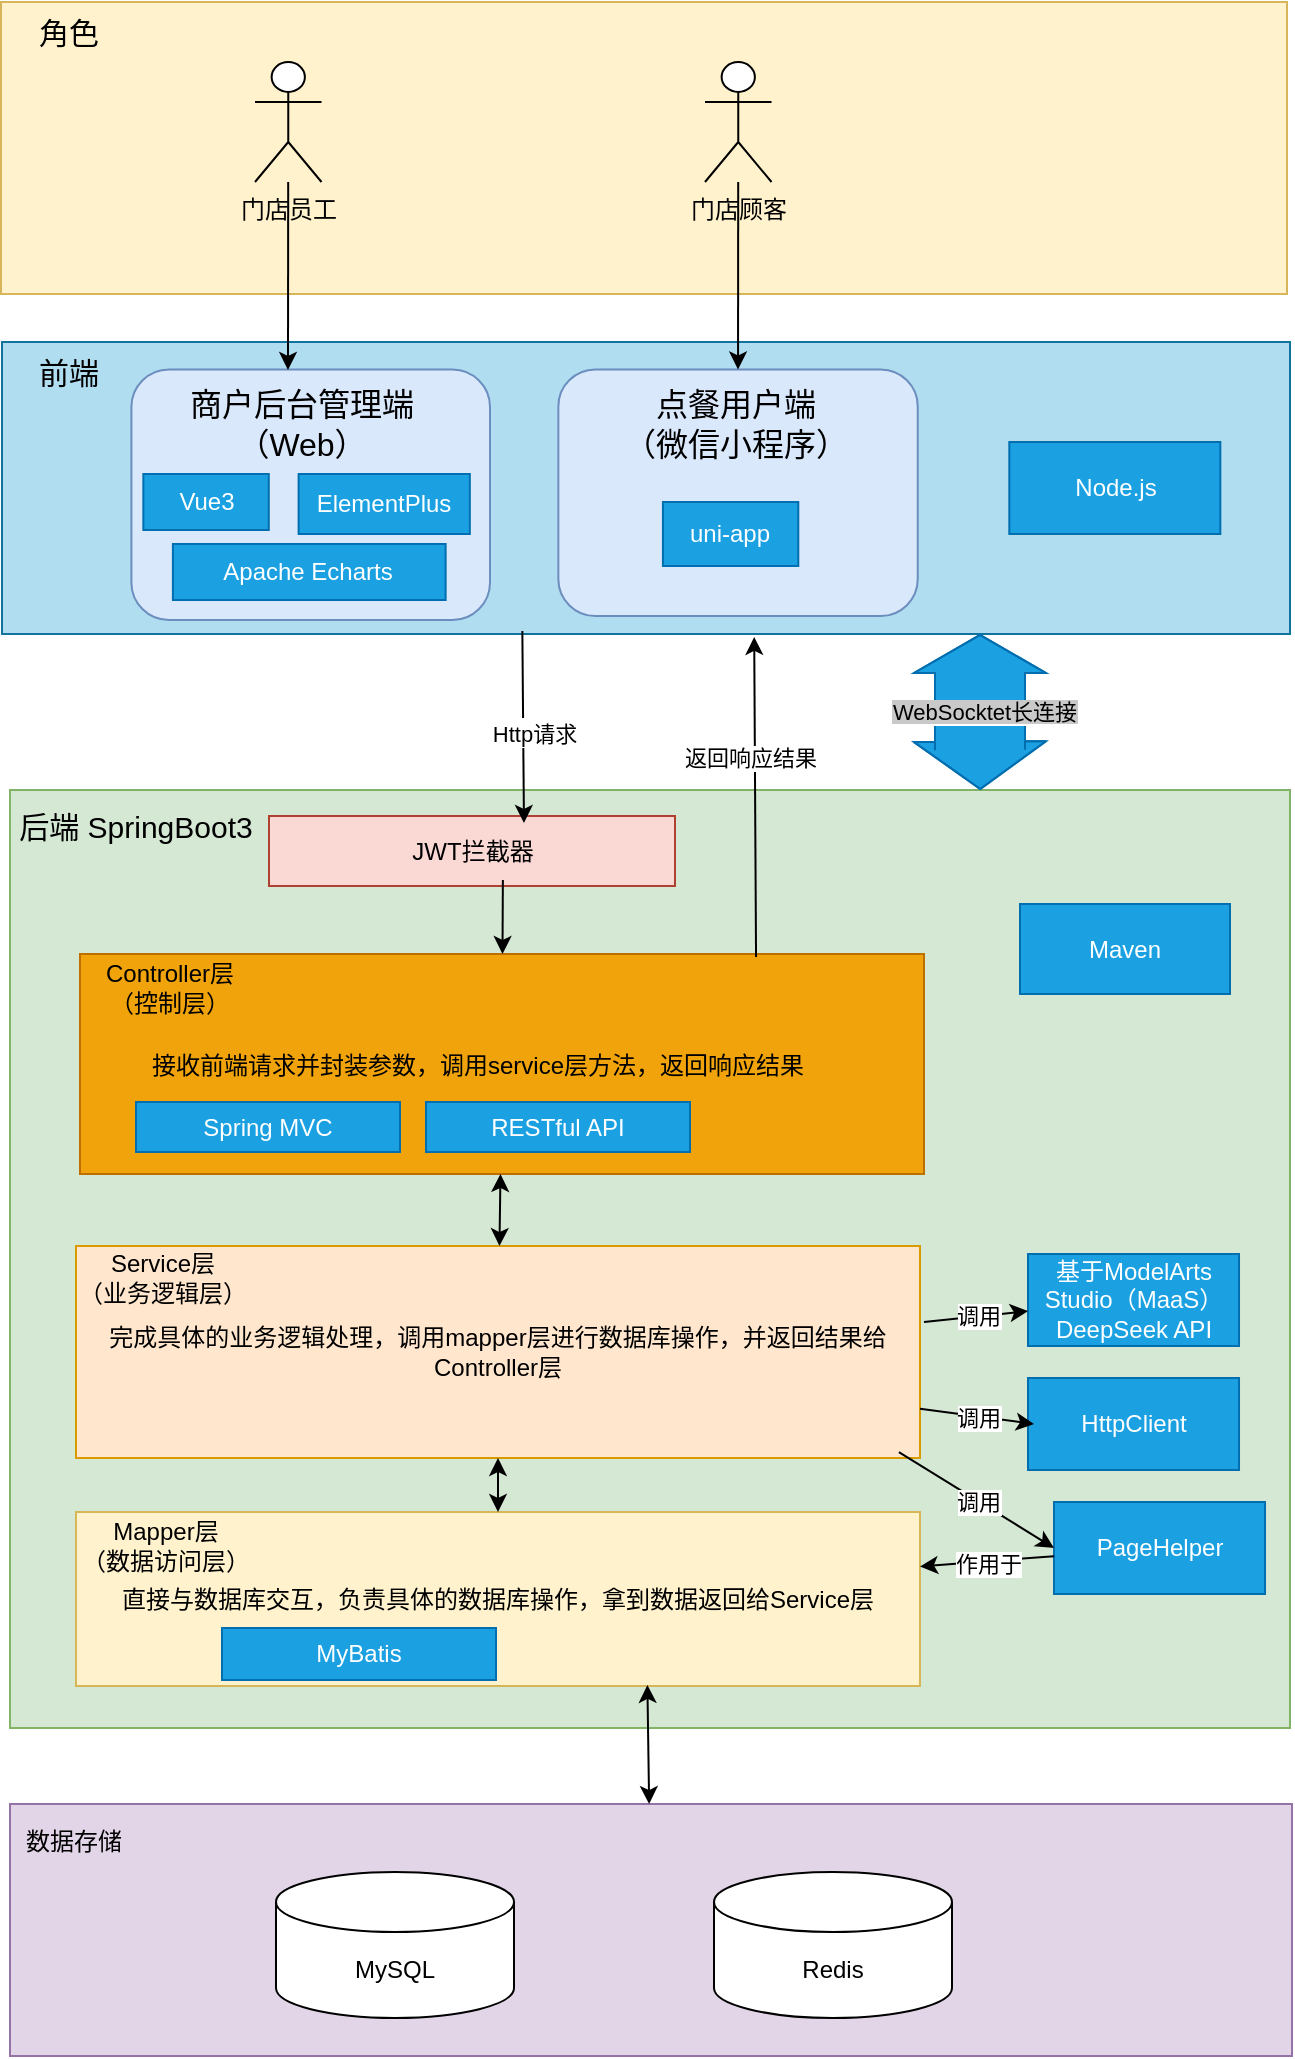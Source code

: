 <mxfile version="28.1.1">
  <diagram name="第 1 页" id="5mCxrqloH2qk-mehDYs9">
    <mxGraphModel dx="778" dy="540" grid="0" gridSize="10" guides="1" tooltips="1" connect="1" arrows="1" fold="1" page="1" pageScale="1" pageWidth="827" pageHeight="1169" math="0" shadow="0">
      <root>
        <mxCell id="0" />
        <mxCell id="1" parent="0" />
        <mxCell id="SMb74sRTpoAXpH5g-2Ui-11" value="" style="group;fillColor=#fff2cc;strokeColor=#d6b656;" parent="1" vertex="1" connectable="0">
          <mxGeometry x="95.5" y="14" width="643" height="146" as="geometry" />
        </mxCell>
        <mxCell id="SMb74sRTpoAXpH5g-2Ui-1" value="" style="rounded=0;whiteSpace=wrap;html=1;fillColor=#fff2cc;strokeColor=#d6b656;" parent="SMb74sRTpoAXpH5g-2Ui-11" vertex="1">
          <mxGeometry width="643" height="146" as="geometry" />
        </mxCell>
        <mxCell id="SMb74sRTpoAXpH5g-2Ui-5" value="&lt;font style=&quot;font-size: 15px;&quot;&gt;角色&lt;/font&gt;" style="text;html=1;align=center;verticalAlign=middle;whiteSpace=wrap;rounded=0;" parent="SMb74sRTpoAXpH5g-2Ui-11" vertex="1">
          <mxGeometry width="66.517" height="30" as="geometry" />
        </mxCell>
        <mxCell id="HpwkEJ6FR9tNtZJogCfC-5" value="门店员工" style="shape=umlActor;verticalLabelPosition=bottom;verticalAlign=top;html=1;outlineConnect=0;" vertex="1" parent="SMb74sRTpoAXpH5g-2Ui-11">
          <mxGeometry x="127.0" y="30" width="33.259" height="60" as="geometry" />
        </mxCell>
        <mxCell id="HpwkEJ6FR9tNtZJogCfC-6" value="门店顾客&lt;div&gt;&lt;br&gt;&lt;/div&gt;" style="shape=umlActor;verticalLabelPosition=bottom;verticalAlign=top;html=1;outlineConnect=0;" vertex="1" parent="SMb74sRTpoAXpH5g-2Ui-11">
          <mxGeometry x="352.0" y="30" width="33.259" height="60" as="geometry" />
        </mxCell>
        <mxCell id="HpwkEJ6FR9tNtZJogCfC-1" value="" style="group;fillColor=#dae8fc;strokeColor=#6c8ebf;" vertex="1" connectable="0" parent="1">
          <mxGeometry x="96" y="184" width="644" height="146" as="geometry" />
        </mxCell>
        <mxCell id="HpwkEJ6FR9tNtZJogCfC-2" value="" style="rounded=0;whiteSpace=wrap;html=1;fillColor=#b1ddf0;strokeColor=#10739e;" vertex="1" parent="HpwkEJ6FR9tNtZJogCfC-1">
          <mxGeometry width="644.0" height="146" as="geometry" />
        </mxCell>
        <mxCell id="HpwkEJ6FR9tNtZJogCfC-3" value="&lt;font style=&quot;font-size: 15px;&quot;&gt;前端&lt;/font&gt;" style="text;html=1;align=center;verticalAlign=middle;whiteSpace=wrap;rounded=0;" vertex="1" parent="HpwkEJ6FR9tNtZJogCfC-1">
          <mxGeometry width="66.621" height="30" as="geometry" />
        </mxCell>
        <mxCell id="HpwkEJ6FR9tNtZJogCfC-4" value="" style="rounded=1;whiteSpace=wrap;html=1;fillColor=#dae8fc;strokeColor=#6c8ebf;movable=0;resizable=0;rotatable=0;deletable=0;editable=0;locked=1;connectable=0;" vertex="1" parent="HpwkEJ6FR9tNtZJogCfC-1">
          <mxGeometry x="64.7" y="13.75" width="179.3" height="125.25" as="geometry" />
        </mxCell>
        <mxCell id="HpwkEJ6FR9tNtZJogCfC-15" value="&lt;font style=&quot;font-size: 16px;&quot;&gt;商户后台管理端（Web）&lt;/font&gt;" style="text;html=1;align=center;verticalAlign=middle;whiteSpace=wrap;rounded=0;" vertex="1" parent="HpwkEJ6FR9tNtZJogCfC-1">
          <mxGeometry x="75.811" y="22" width="147.676" height="37" as="geometry" />
        </mxCell>
        <mxCell id="HpwkEJ6FR9tNtZJogCfC-24" value="" style="rounded=1;whiteSpace=wrap;html=1;fillColor=#dae8fc;strokeColor=#6c8ebf;" vertex="1" parent="HpwkEJ6FR9tNtZJogCfC-1">
          <mxGeometry x="278.174" y="13.75" width="179.693" height="123.25" as="geometry" />
        </mxCell>
        <mxCell id="HpwkEJ6FR9tNtZJogCfC-25" value="&lt;span style=&quot;font-size: 16px;&quot;&gt;点餐用户端&lt;/span&gt;&lt;div&gt;&lt;span style=&quot;font-size: 16px;&quot;&gt;（微信小程序）&lt;/span&gt;&lt;/div&gt;" style="text;html=1;align=center;verticalAlign=middle;whiteSpace=wrap;rounded=0;" vertex="1" parent="HpwkEJ6FR9tNtZJogCfC-1">
          <mxGeometry x="292.637" y="22" width="147.676" height="37" as="geometry" />
        </mxCell>
        <mxCell id="HpwkEJ6FR9tNtZJogCfC-27" value="Vue3" style="rounded=0;whiteSpace=wrap;html=1;fillColor=#1ba1e2;strokeColor=#006EAF;fontColor=#ffffff;" vertex="1" parent="HpwkEJ6FR9tNtZJogCfC-1">
          <mxGeometry x="70.671" y="66" width="62.708" height="28" as="geometry" />
        </mxCell>
        <mxCell id="HpwkEJ6FR9tNtZJogCfC-28" value="ElementPlus" style="rounded=0;whiteSpace=wrap;html=1;fillColor=#1ba1e2;strokeColor=#006EAF;fontColor=#ffffff;" vertex="1" parent="HpwkEJ6FR9tNtZJogCfC-1">
          <mxGeometry x="148.309" y="66" width="85.601" height="30" as="geometry" />
        </mxCell>
        <mxCell id="HpwkEJ6FR9tNtZJogCfC-48" value="Apache Echarts" style="rounded=0;whiteSpace=wrap;html=1;fillColor=#1ba1e2;strokeColor=#006EAF;fontColor=#ffffff;" vertex="1" parent="HpwkEJ6FR9tNtZJogCfC-1">
          <mxGeometry x="85.452" y="101" width="136.365" height="28" as="geometry" />
        </mxCell>
        <mxCell id="HpwkEJ6FR9tNtZJogCfC-51" value="uni-app" style="rounded=0;whiteSpace=wrap;html=1;fillColor=#1ba1e2;strokeColor=#006EAF;fontColor=#ffffff;" vertex="1" parent="HpwkEJ6FR9tNtZJogCfC-1">
          <mxGeometry x="330.461" y="80" width="67.685" height="32" as="geometry" />
        </mxCell>
        <mxCell id="HpwkEJ6FR9tNtZJogCfC-53" value="Node.js" style="rounded=0;whiteSpace=wrap;html=1;fillColor=#1ba1e2;strokeColor=#006EAF;fontColor=#ffffff;" vertex="1" parent="HpwkEJ6FR9tNtZJogCfC-1">
          <mxGeometry x="503.654" y="50" width="105.509" height="46" as="geometry" />
        </mxCell>
        <mxCell id="HpwkEJ6FR9tNtZJogCfC-56" value="" style="rounded=0;whiteSpace=wrap;html=1;fillColor=#d5e8d4;strokeColor=#82b366;" vertex="1" parent="1">
          <mxGeometry x="100" y="408" width="640" height="469" as="geometry" />
        </mxCell>
        <mxCell id="HpwkEJ6FR9tNtZJogCfC-57" value="&lt;font style=&quot;font-size: 15px;&quot;&gt;后端 SpringBoot3&lt;/font&gt;" style="text;html=1;align=center;verticalAlign=middle;whiteSpace=wrap;rounded=0;" vertex="1" parent="1">
          <mxGeometry x="95.5" y="399" width="134" height="53" as="geometry" />
        </mxCell>
        <mxCell id="HpwkEJ6FR9tNtZJogCfC-63" value="" style="group;fillColor=#f0a30a;strokeColor=#BD7000;fontColor=#000000;" vertex="1" connectable="0" parent="1">
          <mxGeometry x="135" y="490" width="422" height="110" as="geometry" />
        </mxCell>
        <mxCell id="HpwkEJ6FR9tNtZJogCfC-59" value="&lt;div style=&quot;language:zh-CN;line-height:150%;margin-top:0pt;margin-bottom:0pt;&amp;lt;br/&amp;gt;margin-left:.25in;text-indent:-.25in;text-align:left;direction:ltr;unicode-bidi:&amp;lt;br/&amp;gt;embed;mso-line-break-override:none;word-break:normal;punctuation-wrap:hanging&quot;&gt;接收前端请求并封装参数，调用service层方法，返回响应结果&lt;/div&gt;" style="rounded=0;whiteSpace=wrap;html=1;fillColor=#f0a30a;strokeColor=#BD7000;fontColor=#000000;" vertex="1" parent="HpwkEJ6FR9tNtZJogCfC-63">
          <mxGeometry width="422" height="110" as="geometry" />
        </mxCell>
        <mxCell id="HpwkEJ6FR9tNtZJogCfC-61" value="Controller层（控制层）" style="text;html=1;align=center;verticalAlign=middle;whiteSpace=wrap;rounded=0;" vertex="1" parent="HpwkEJ6FR9tNtZJogCfC-63">
          <mxGeometry x="4" y="4" width="82" height="26" as="geometry" />
        </mxCell>
        <mxCell id="HpwkEJ6FR9tNtZJogCfC-90" value="Spring MVC" style="rounded=0;whiteSpace=wrap;html=1;fillColor=#1ba1e2;strokeColor=#006EAF;fontColor=#ffffff;" vertex="1" parent="HpwkEJ6FR9tNtZJogCfC-63">
          <mxGeometry x="28" y="74" width="132" height="25" as="geometry" />
        </mxCell>
        <mxCell id="HpwkEJ6FR9tNtZJogCfC-99" value="RESTful API" style="rounded=0;whiteSpace=wrap;html=1;fillColor=#1ba1e2;strokeColor=#006EAF;fontColor=#ffffff;" vertex="1" parent="HpwkEJ6FR9tNtZJogCfC-63">
          <mxGeometry x="173" y="74" width="132" height="25" as="geometry" />
        </mxCell>
        <mxCell id="HpwkEJ6FR9tNtZJogCfC-64" value="" style="group" vertex="1" connectable="0" parent="1">
          <mxGeometry x="135" y="630" width="422" height="112" as="geometry" />
        </mxCell>
        <mxCell id="HpwkEJ6FR9tNtZJogCfC-65" value="&lt;div&gt;&lt;span style=&quot;background-color: transparent; color: light-dark(rgb(0, 0, 0), rgb(255, 255, 255));&quot;&gt;完成具体的业务逻辑处理，调用mapper层进行数据库操作，并返回结果给Controller层&lt;/span&gt;&lt;/div&gt;" style="rounded=0;whiteSpace=wrap;html=1;fillColor=#ffe6cc;strokeColor=#d79b00;" vertex="1" parent="HpwkEJ6FR9tNtZJogCfC-64">
          <mxGeometry x="-2" y="6" width="422" height="106" as="geometry" />
        </mxCell>
        <mxCell id="HpwkEJ6FR9tNtZJogCfC-66" value="Service层&lt;div&gt;（业务逻辑层）&lt;/div&gt;" style="text;html=1;align=center;verticalAlign=middle;whiteSpace=wrap;rounded=0;" vertex="1" parent="HpwkEJ6FR9tNtZJogCfC-64">
          <mxGeometry x="-5" y="10" width="93" height="24" as="geometry" />
        </mxCell>
        <mxCell id="HpwkEJ6FR9tNtZJogCfC-67" value="" style="group" vertex="1" connectable="0" parent="1">
          <mxGeometry x="133" y="765" width="422" height="91" as="geometry" />
        </mxCell>
        <mxCell id="HpwkEJ6FR9tNtZJogCfC-68" value="直接与数据库交互，负责具体的数据库操作，拿到数据返回给Service层" style="rounded=0;whiteSpace=wrap;html=1;fillColor=#fff2cc;strokeColor=#d6b656;" vertex="1" parent="HpwkEJ6FR9tNtZJogCfC-67">
          <mxGeometry y="4" width="422" height="87" as="geometry" />
        </mxCell>
        <mxCell id="HpwkEJ6FR9tNtZJogCfC-69" value="Mapper层&lt;div&gt;（数据访问层）&lt;/div&gt;" style="text;html=1;align=center;verticalAlign=middle;whiteSpace=wrap;rounded=0;" vertex="1" parent="HpwkEJ6FR9tNtZJogCfC-67">
          <mxGeometry x="-2" y="8" width="94" height="26" as="geometry" />
        </mxCell>
        <mxCell id="HpwkEJ6FR9tNtZJogCfC-89" value="MyBatis" style="rounded=0;whiteSpace=wrap;html=1;fillColor=#1ba1e2;fontColor=#ffffff;strokeColor=#006EAF;" vertex="1" parent="HpwkEJ6FR9tNtZJogCfC-67">
          <mxGeometry x="73" y="62" width="137" height="26" as="geometry" />
        </mxCell>
        <mxCell id="HpwkEJ6FR9tNtZJogCfC-78" value="JWT拦截器" style="rounded=0;whiteSpace=wrap;html=1;fillColor=#fad9d5;strokeColor=#ae4132;" vertex="1" parent="1">
          <mxGeometry x="229.5" y="421" width="203" height="35" as="geometry" />
        </mxCell>
        <mxCell id="HpwkEJ6FR9tNtZJogCfC-85" value="基于ModelArts Studio（MaaS） DeepSeek API" style="rounded=0;whiteSpace=wrap;html=1;fillColor=#1ba1e2;strokeColor=#006EAF;fontColor=#ffffff;" vertex="1" parent="1">
          <mxGeometry x="609" y="640" width="105.509" height="46" as="geometry" />
        </mxCell>
        <mxCell id="HpwkEJ6FR9tNtZJogCfC-102" value="" style="shape=flexArrow;endArrow=classic;startArrow=classic;html=1;rounded=0;width=45;startSize=7.56;fillColor=#1ba1e2;strokeColor=#006EAF;labelBackgroundColor=#DDDDDD;" edge="1" parent="1">
          <mxGeometry width="100" height="100" relative="1" as="geometry">
            <mxPoint x="585.127" y="408" as="sourcePoint" />
            <mxPoint x="585" y="330" as="targetPoint" />
            <Array as="points">
              <mxPoint x="585" y="388" />
            </Array>
          </mxGeometry>
        </mxCell>
        <mxCell id="HpwkEJ6FR9tNtZJogCfC-104" value="&lt;span style=&quot;background-color: rgb(201, 201, 201);&quot;&gt;WebSocktet长连接&lt;/span&gt;" style="edgeLabel;html=1;align=center;verticalAlign=middle;resizable=0;points=[];" vertex="1" connectable="0" parent="HpwkEJ6FR9tNtZJogCfC-102">
          <mxGeometry x="-0.103" y="-5" relative="1" as="geometry">
            <mxPoint x="-3" y="-4" as="offset" />
          </mxGeometry>
        </mxCell>
        <mxCell id="HpwkEJ6FR9tNtZJogCfC-105" value="" style="endArrow=classic;html=1;rounded=0;entryX=0.628;entryY=0.1;entryDx=0;entryDy=0;entryPerimeter=0;exitX=0.404;exitY=0.99;exitDx=0;exitDy=0;exitPerimeter=0;" edge="1" parent="1" source="HpwkEJ6FR9tNtZJogCfC-2" target="HpwkEJ6FR9tNtZJogCfC-78">
          <mxGeometry width="50" height="50" relative="1" as="geometry">
            <mxPoint x="345" y="334" as="sourcePoint" />
            <mxPoint x="404" y="239" as="targetPoint" />
          </mxGeometry>
        </mxCell>
        <mxCell id="HpwkEJ6FR9tNtZJogCfC-106" value="Text" style="edgeLabel;html=1;align=center;verticalAlign=middle;resizable=0;points=[];" vertex="1" connectable="0" parent="HpwkEJ6FR9tNtZJogCfC-105">
          <mxGeometry x="0.024" y="1" relative="1" as="geometry">
            <mxPoint as="offset" />
          </mxGeometry>
        </mxCell>
        <mxCell id="HpwkEJ6FR9tNtZJogCfC-107" value="Http请求" style="edgeLabel;html=1;align=center;verticalAlign=middle;resizable=0;points=[];" vertex="1" connectable="0" parent="HpwkEJ6FR9tNtZJogCfC-105">
          <mxGeometry x="0.068" y="5" relative="1" as="geometry">
            <mxPoint as="offset" />
          </mxGeometry>
        </mxCell>
        <mxCell id="HpwkEJ6FR9tNtZJogCfC-109" value="" style="endArrow=classic;html=1;rounded=0;exitX=0.801;exitY=0.014;exitDx=0;exitDy=0;exitPerimeter=0;entryX=0.584;entryY=1.01;entryDx=0;entryDy=0;entryPerimeter=0;" edge="1" parent="1" source="HpwkEJ6FR9tNtZJogCfC-59" target="HpwkEJ6FR9tNtZJogCfC-2">
          <mxGeometry width="50" height="50" relative="1" as="geometry">
            <mxPoint x="354" y="289" as="sourcePoint" />
            <mxPoint x="404" y="239" as="targetPoint" />
          </mxGeometry>
        </mxCell>
        <mxCell id="HpwkEJ6FR9tNtZJogCfC-110" value="返回响应结果" style="edgeLabel;html=1;align=center;verticalAlign=middle;resizable=0;points=[];" vertex="1" connectable="0" parent="HpwkEJ6FR9tNtZJogCfC-109">
          <mxGeometry x="0.251" y="3" relative="1" as="geometry">
            <mxPoint as="offset" />
          </mxGeometry>
        </mxCell>
        <mxCell id="HpwkEJ6FR9tNtZJogCfC-114" value="" style="endArrow=classic;html=1;rounded=0;" edge="1" parent="1" target="HpwkEJ6FR9tNtZJogCfC-85">
          <mxGeometry width="50" height="50" relative="1" as="geometry">
            <mxPoint x="557" y="674" as="sourcePoint" />
            <mxPoint x="404" y="739" as="targetPoint" />
          </mxGeometry>
        </mxCell>
        <mxCell id="HpwkEJ6FR9tNtZJogCfC-115" value="调用" style="edgeLabel;html=1;align=center;verticalAlign=middle;resizable=0;points=[];" vertex="1" connectable="0" parent="HpwkEJ6FR9tNtZJogCfC-114">
          <mxGeometry x="0.023" relative="1" as="geometry">
            <mxPoint as="offset" />
          </mxGeometry>
        </mxCell>
        <mxCell id="HpwkEJ6FR9tNtZJogCfC-118" value="HttpClient" style="rounded=0;whiteSpace=wrap;html=1;fillColor=#1ba1e2;strokeColor=#006EAF;fontColor=#ffffff;" vertex="1" parent="1">
          <mxGeometry x="609" y="702" width="105.509" height="46" as="geometry" />
        </mxCell>
        <mxCell id="HpwkEJ6FR9tNtZJogCfC-119" value="" style="endArrow=classic;html=1;rounded=0;" edge="1" parent="1" source="HpwkEJ6FR9tNtZJogCfC-65">
          <mxGeometry width="50" height="50" relative="1" as="geometry">
            <mxPoint x="580" y="736" as="sourcePoint" />
            <mxPoint x="612" y="725" as="targetPoint" />
          </mxGeometry>
        </mxCell>
        <mxCell id="HpwkEJ6FR9tNtZJogCfC-120" value="调用" style="edgeLabel;html=1;align=center;verticalAlign=middle;resizable=0;points=[];" vertex="1" connectable="0" parent="HpwkEJ6FR9tNtZJogCfC-119">
          <mxGeometry x="0.023" relative="1" as="geometry">
            <mxPoint as="offset" />
          </mxGeometry>
        </mxCell>
        <mxCell id="HpwkEJ6FR9tNtZJogCfC-121" value="" style="endArrow=classic;html=1;rounded=0;exitX=0.576;exitY=0.914;exitDx=0;exitDy=0;exitPerimeter=0;" edge="1" parent="1" source="HpwkEJ6FR9tNtZJogCfC-78" target="HpwkEJ6FR9tNtZJogCfC-59">
          <mxGeometry width="50" height="50" relative="1" as="geometry">
            <mxPoint x="354" y="689" as="sourcePoint" />
            <mxPoint x="404" y="639" as="targetPoint" />
          </mxGeometry>
        </mxCell>
        <mxCell id="HpwkEJ6FR9tNtZJogCfC-122" value="" style="endArrow=classic;startArrow=classic;html=1;rounded=0;" edge="1" parent="1" source="HpwkEJ6FR9tNtZJogCfC-65" target="HpwkEJ6FR9tNtZJogCfC-59">
          <mxGeometry width="50" height="50" relative="1" as="geometry">
            <mxPoint x="354" y="689" as="sourcePoint" />
            <mxPoint x="404" y="639" as="targetPoint" />
          </mxGeometry>
        </mxCell>
        <mxCell id="HpwkEJ6FR9tNtZJogCfC-123" value="PageHelper" style="rounded=0;whiteSpace=wrap;html=1;fillColor=#1ba1e2;strokeColor=#006EAF;fontColor=#ffffff;" vertex="1" parent="1">
          <mxGeometry x="622" y="764" width="105.509" height="46" as="geometry" />
        </mxCell>
        <mxCell id="HpwkEJ6FR9tNtZJogCfC-124" value="" style="endArrow=classic;html=1;rounded=0;exitX=0.975;exitY=0.972;exitDx=0;exitDy=0;exitPerimeter=0;entryX=0;entryY=0.5;entryDx=0;entryDy=0;" edge="1" parent="1" source="HpwkEJ6FR9tNtZJogCfC-65" target="HpwkEJ6FR9tNtZJogCfC-123">
          <mxGeometry width="50" height="50" relative="1" as="geometry">
            <mxPoint x="576" y="767" as="sourcePoint" />
            <mxPoint x="633" y="774" as="targetPoint" />
          </mxGeometry>
        </mxCell>
        <mxCell id="HpwkEJ6FR9tNtZJogCfC-125" value="调用" style="edgeLabel;html=1;align=center;verticalAlign=middle;resizable=0;points=[];" vertex="1" connectable="0" parent="HpwkEJ6FR9tNtZJogCfC-124">
          <mxGeometry x="0.023" relative="1" as="geometry">
            <mxPoint as="offset" />
          </mxGeometry>
        </mxCell>
        <mxCell id="HpwkEJ6FR9tNtZJogCfC-126" value="" style="endArrow=classic;html=1;rounded=0;" edge="1" parent="1" source="HpwkEJ6FR9tNtZJogCfC-123" target="HpwkEJ6FR9tNtZJogCfC-68">
          <mxGeometry width="50" height="50" relative="1" as="geometry">
            <mxPoint x="354" y="689" as="sourcePoint" />
            <mxPoint x="404" y="639" as="targetPoint" />
          </mxGeometry>
        </mxCell>
        <mxCell id="HpwkEJ6FR9tNtZJogCfC-128" value="作用于" style="edgeLabel;html=1;align=center;verticalAlign=middle;resizable=0;points=[];" vertex="1" connectable="0" parent="HpwkEJ6FR9tNtZJogCfC-126">
          <mxGeometry x="-0.016" y="1" relative="1" as="geometry">
            <mxPoint as="offset" />
          </mxGeometry>
        </mxCell>
        <mxCell id="HpwkEJ6FR9tNtZJogCfC-130" value="" style="rounded=0;whiteSpace=wrap;html=1;fillColor=#e1d5e7;strokeColor=#9673a6;" vertex="1" parent="1">
          <mxGeometry x="100" y="915" width="641" height="126" as="geometry" />
        </mxCell>
        <mxCell id="HpwkEJ6FR9tNtZJogCfC-132" value="数据存储" style="text;html=1;align=center;verticalAlign=middle;whiteSpace=wrap;rounded=0;" vertex="1" parent="1">
          <mxGeometry x="102" y="919" width="60" height="30" as="geometry" />
        </mxCell>
        <mxCell id="HpwkEJ6FR9tNtZJogCfC-133" value="MySQL" style="shape=cylinder3;whiteSpace=wrap;html=1;boundedLbl=1;backgroundOutline=1;size=15;" vertex="1" parent="1">
          <mxGeometry x="233" y="949" width="119" height="73" as="geometry" />
        </mxCell>
        <mxCell id="HpwkEJ6FR9tNtZJogCfC-134" value="Redis" style="shape=cylinder3;whiteSpace=wrap;html=1;boundedLbl=1;backgroundOutline=1;size=15;" vertex="1" parent="1">
          <mxGeometry x="452" y="949" width="119" height="73" as="geometry" />
        </mxCell>
        <mxCell id="HpwkEJ6FR9tNtZJogCfC-135" value="" style="endArrow=classic;startArrow=classic;html=1;rounded=0;entryX=0.677;entryY=0.994;entryDx=0;entryDy=0;entryPerimeter=0;" edge="1" parent="1" source="HpwkEJ6FR9tNtZJogCfC-130" target="HpwkEJ6FR9tNtZJogCfC-68">
          <mxGeometry width="50" height="50" relative="1" as="geometry">
            <mxPoint x="354" y="904" as="sourcePoint" />
            <mxPoint x="404" y="854" as="targetPoint" />
          </mxGeometry>
        </mxCell>
        <mxCell id="HpwkEJ6FR9tNtZJogCfC-136" value="" style="endArrow=classic;startArrow=classic;html=1;rounded=0;" edge="1" parent="1" source="HpwkEJ6FR9tNtZJogCfC-68" target="HpwkEJ6FR9tNtZJogCfC-65">
          <mxGeometry width="50" height="50" relative="1" as="geometry">
            <mxPoint x="354" y="704" as="sourcePoint" />
            <mxPoint x="404" y="654" as="targetPoint" />
          </mxGeometry>
        </mxCell>
        <mxCell id="HpwkEJ6FR9tNtZJogCfC-137" value="" style="endArrow=classic;html=1;rounded=0;" edge="1" parent="1" source="HpwkEJ6FR9tNtZJogCfC-5">
          <mxGeometry width="50" height="50" relative="1" as="geometry">
            <mxPoint x="354" y="204" as="sourcePoint" />
            <mxPoint x="239" y="198" as="targetPoint" />
          </mxGeometry>
        </mxCell>
        <mxCell id="HpwkEJ6FR9tNtZJogCfC-138" value="" style="endArrow=classic;html=1;rounded=0;entryX=0.5;entryY=0;entryDx=0;entryDy=0;" edge="1" parent="1" source="HpwkEJ6FR9tNtZJogCfC-6" target="HpwkEJ6FR9tNtZJogCfC-24">
          <mxGeometry width="50" height="50" relative="1" as="geometry">
            <mxPoint x="354" y="204" as="sourcePoint" />
            <mxPoint x="404" y="154" as="targetPoint" />
          </mxGeometry>
        </mxCell>
        <mxCell id="HpwkEJ6FR9tNtZJogCfC-139" value="Maven" style="rounded=0;whiteSpace=wrap;html=1;fillColor=#1ba1e2;strokeColor=#006EAF;fontColor=#ffffff;" vertex="1" parent="1">
          <mxGeometry x="605" y="465" width="105" height="45" as="geometry" />
        </mxCell>
      </root>
    </mxGraphModel>
  </diagram>
</mxfile>
